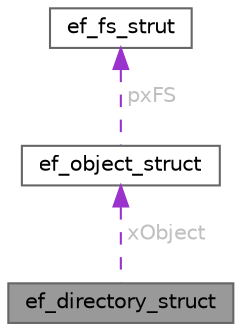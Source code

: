 digraph "ef_directory_struct"
{
 // LATEX_PDF_SIZE
  bgcolor="transparent";
  edge [fontname=Helvetica,fontsize=10,labelfontname=Helvetica,labelfontsize=10];
  node [fontname=Helvetica,fontsize=10,shape=box,height=0.2,width=0.4];
  Node1 [id="Node000001",label="ef_directory_struct",height=0.2,width=0.4,color="gray40", fillcolor="grey60", style="filled", fontcolor="black",tooltip="Directory object structure (ef_directory_st)"];
  Node2 -> Node1 [id="edge1_Node000001_Node000002",dir="back",color="darkorchid3",style="dashed",tooltip=" ",label=" xObject",fontcolor="grey" ];
  Node2 [id="Node000002",label="ef_object_struct",height=0.2,width=0.4,color="gray40", fillcolor="white", style="filled",URL="$structef__object__struct.html",tooltip="Object ID and allocation information (ef_object_st)"];
  Node3 -> Node2 [id="edge2_Node000002_Node000003",dir="back",color="darkorchid3",style="dashed",tooltip=" ",label=" pxFS",fontcolor="grey" ];
  Node3 [id="Node000003",label="ef_fs_strut",height=0.2,width=0.4,color="gray40", fillcolor="white", style="filled",URL="$structef__fs__strut.html",tooltip="Filesystem object structure (ef_fs_st)"];
}

